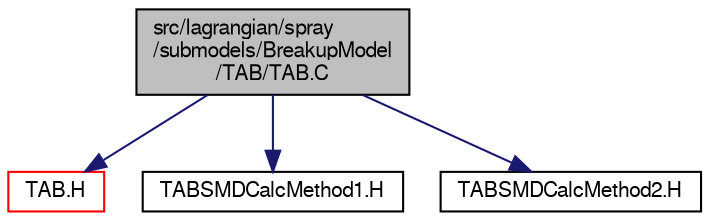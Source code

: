 digraph "src/lagrangian/spray/submodels/BreakupModel/TAB/TAB.C"
{
  bgcolor="transparent";
  edge [fontname="FreeSans",fontsize="10",labelfontname="FreeSans",labelfontsize="10"];
  node [fontname="FreeSans",fontsize="10",shape=record];
  Node0 [label="src/lagrangian/spray\l/submodels/BreakupModel\l/TAB/TAB.C",height=0.2,width=0.4,color="black", fillcolor="grey75", style="filled", fontcolor="black"];
  Node0 -> Node1 [color="midnightblue",fontsize="10",style="solid",fontname="FreeSans"];
  Node1 [label="TAB.H",height=0.2,width=0.4,color="red",URL="$a06779.html"];
  Node0 -> Node98 [color="midnightblue",fontsize="10",style="solid",fontname="FreeSans"];
  Node98 [label="TABSMDCalcMethod1.H",height=0.2,width=0.4,color="black",URL="$a06782.html"];
  Node0 -> Node99 [color="midnightblue",fontsize="10",style="solid",fontname="FreeSans"];
  Node99 [label="TABSMDCalcMethod2.H",height=0.2,width=0.4,color="black",URL="$a06785.html"];
}
